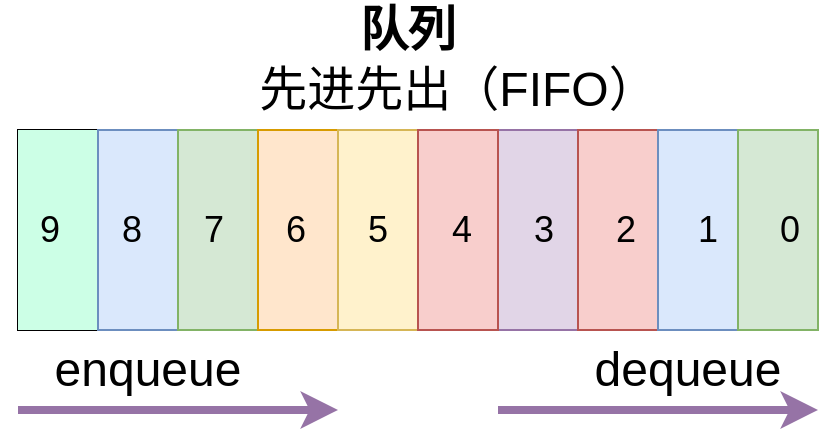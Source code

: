 <mxfile version="13.6.2" type="device"><diagram id="aO3qwRcHikR40GMfmLIa" name="第 1 页"><mxGraphModel dx="905" dy="672" grid="1" gridSize="10" guides="1" tooltips="1" connect="1" arrows="1" fold="1" page="1" pageScale="1" pageWidth="1600" pageHeight="900" math="0" shadow="0"><root><mxCell id="0"/><mxCell id="1" parent="0"/><mxCell id="Zuchu2DCGzx9snE4QeIW-1" value="" style="rounded=0;whiteSpace=wrap;html=1;" vertex="1" parent="1"><mxGeometry x="280" y="340" width="40" height="100" as="geometry"/></mxCell><mxCell id="Zuchu2DCGzx9snE4QeIW-2" value="" style="rounded=0;whiteSpace=wrap;html=1;fontColor=#333333;strokeColor=none;fillColor=#CCFFE6;" vertex="1" parent="1"><mxGeometry x="280" y="340" width="40" height="100" as="geometry"/></mxCell><mxCell id="Zuchu2DCGzx9snE4QeIW-5" value="" style="rounded=0;whiteSpace=wrap;html=1;fillColor=#e1d5e7;strokeColor=#9673a6;" vertex="1" parent="1"><mxGeometry x="520" y="340" width="40" height="100" as="geometry"/></mxCell><mxCell id="Zuchu2DCGzx9snE4QeIW-10" value="" style="rounded=0;whiteSpace=wrap;html=1;fillColor=#dae8fc;strokeColor=#6c8ebf;" vertex="1" parent="1"><mxGeometry x="320" y="340" width="40" height="100" as="geometry"/></mxCell><mxCell id="Zuchu2DCGzx9snE4QeIW-11" value="" style="rounded=0;whiteSpace=wrap;html=1;fillColor=#d5e8d4;strokeColor=#82b366;" vertex="1" parent="1"><mxGeometry x="360" y="340" width="40" height="100" as="geometry"/></mxCell><mxCell id="Zuchu2DCGzx9snE4QeIW-12" value="" style="rounded=0;whiteSpace=wrap;html=1;fillColor=#ffe6cc;strokeColor=#d79b00;" vertex="1" parent="1"><mxGeometry x="400" y="340" width="40" height="100" as="geometry"/></mxCell><mxCell id="Zuchu2DCGzx9snE4QeIW-13" value="" style="rounded=0;whiteSpace=wrap;html=1;fillColor=#fff2cc;strokeColor=#d6b656;" vertex="1" parent="1"><mxGeometry x="440" y="340" width="40" height="100" as="geometry"/></mxCell><mxCell id="Zuchu2DCGzx9snE4QeIW-14" value="" style="rounded=0;whiteSpace=wrap;html=1;fillColor=#f8cecc;strokeColor=#b85450;" vertex="1" parent="1"><mxGeometry x="480" y="340" width="40" height="100" as="geometry"/></mxCell><mxCell id="Zuchu2DCGzx9snE4QeIW-15" value="" style="rounded=0;whiteSpace=wrap;html=1;fillColor=#f8cecc;strokeColor=#b85450;" vertex="1" parent="1"><mxGeometry x="560" y="340" width="40" height="100" as="geometry"/></mxCell><mxCell id="Zuchu2DCGzx9snE4QeIW-16" value="" style="rounded=0;whiteSpace=wrap;html=1;fillColor=#dae8fc;strokeColor=#6c8ebf;" vertex="1" parent="1"><mxGeometry x="600" y="340" width="40" height="100" as="geometry"/></mxCell><mxCell id="Zuchu2DCGzx9snE4QeIW-17" value="" style="rounded=0;whiteSpace=wrap;html=1;fillColor=#d5e8d4;strokeColor=#82b366;" vertex="1" parent="1"><mxGeometry x="640" y="340" width="40" height="100" as="geometry"/></mxCell><mxCell id="Zuchu2DCGzx9snE4QeIW-18" value="&lt;font style=&quot;font-size: 24px&quot;&gt;先进先出（FIFO）&lt;/font&gt;" style="text;html=1;strokeColor=none;fillColor=none;align=center;verticalAlign=middle;whiteSpace=wrap;rounded=0;" vertex="1" parent="1"><mxGeometry x="375" y="310" width="250" height="20" as="geometry"/></mxCell><mxCell id="Zuchu2DCGzx9snE4QeIW-19" value="&lt;font style=&quot;font-size: 24px&quot;&gt;&lt;b&gt;队列&lt;/b&gt;&lt;/font&gt;" style="text;html=1;strokeColor=none;fillColor=none;align=center;verticalAlign=middle;whiteSpace=wrap;rounded=0;" vertex="1" parent="1"><mxGeometry x="350" y="280" width="250" height="20" as="geometry"/></mxCell><mxCell id="Zuchu2DCGzx9snE4QeIW-21" value="&lt;font size=&quot;1&quot;&gt;&lt;span style=&quot;font-size: 18px&quot;&gt;0&lt;/span&gt;&lt;/font&gt;" style="text;html=1;strokeColor=none;fillColor=none;align=center;verticalAlign=middle;whiteSpace=wrap;rounded=0;" vertex="1" parent="1"><mxGeometry x="646" y="380" width="40" height="20" as="geometry"/></mxCell><mxCell id="Zuchu2DCGzx9snE4QeIW-22" value="&lt;font size=&quot;1&quot;&gt;&lt;span style=&quot;font-size: 18px&quot;&gt;1&lt;/span&gt;&lt;/font&gt;" style="text;html=1;strokeColor=none;fillColor=none;align=center;verticalAlign=middle;whiteSpace=wrap;rounded=0;" vertex="1" parent="1"><mxGeometry x="605" y="380" width="40" height="20" as="geometry"/></mxCell><mxCell id="Zuchu2DCGzx9snE4QeIW-23" value="&lt;font size=&quot;1&quot;&gt;&lt;span style=&quot;font-size: 18px&quot;&gt;2&lt;/span&gt;&lt;/font&gt;" style="text;html=1;strokeColor=none;fillColor=none;align=center;verticalAlign=middle;whiteSpace=wrap;rounded=0;" vertex="1" parent="1"><mxGeometry x="564" y="380" width="40" height="20" as="geometry"/></mxCell><mxCell id="Zuchu2DCGzx9snE4QeIW-24" value="&lt;font size=&quot;1&quot;&gt;&lt;span style=&quot;font-size: 18px&quot;&gt;3&lt;/span&gt;&lt;/font&gt;" style="text;html=1;strokeColor=none;fillColor=none;align=center;verticalAlign=middle;whiteSpace=wrap;rounded=0;" vertex="1" parent="1"><mxGeometry x="523" y="380" width="40" height="20" as="geometry"/></mxCell><mxCell id="Zuchu2DCGzx9snE4QeIW-25" value="&lt;font size=&quot;1&quot;&gt;&lt;span style=&quot;font-size: 18px&quot;&gt;4&lt;/span&gt;&lt;/font&gt;" style="text;html=1;strokeColor=none;fillColor=none;align=center;verticalAlign=middle;whiteSpace=wrap;rounded=0;" vertex="1" parent="1"><mxGeometry x="482" y="380" width="40" height="20" as="geometry"/></mxCell><mxCell id="Zuchu2DCGzx9snE4QeIW-26" value="&lt;font size=&quot;1&quot;&gt;&lt;span style=&quot;font-size: 18px&quot;&gt;5&lt;/span&gt;&lt;/font&gt;" style="text;html=1;strokeColor=none;fillColor=none;align=center;verticalAlign=middle;whiteSpace=wrap;rounded=0;" vertex="1" parent="1"><mxGeometry x="440" y="380" width="40" height="20" as="geometry"/></mxCell><mxCell id="Zuchu2DCGzx9snE4QeIW-27" value="&lt;font size=&quot;1&quot;&gt;&lt;span style=&quot;font-size: 18px&quot;&gt;6&lt;/span&gt;&lt;/font&gt;" style="text;html=1;strokeColor=none;fillColor=none;align=center;verticalAlign=middle;whiteSpace=wrap;rounded=0;" vertex="1" parent="1"><mxGeometry x="399" y="380" width="40" height="20" as="geometry"/></mxCell><mxCell id="Zuchu2DCGzx9snE4QeIW-28" value="&lt;font size=&quot;1&quot;&gt;&lt;span style=&quot;font-size: 18px&quot;&gt;7&lt;/span&gt;&lt;/font&gt;" style="text;html=1;strokeColor=none;fillColor=none;align=center;verticalAlign=middle;whiteSpace=wrap;rounded=0;" vertex="1" parent="1"><mxGeometry x="358" y="380" width="40" height="20" as="geometry"/></mxCell><mxCell id="Zuchu2DCGzx9snE4QeIW-29" value="&lt;font size=&quot;1&quot;&gt;&lt;span style=&quot;font-size: 18px&quot;&gt;8&lt;/span&gt;&lt;/font&gt;" style="text;html=1;strokeColor=none;fillColor=none;align=center;verticalAlign=middle;whiteSpace=wrap;rounded=0;" vertex="1" parent="1"><mxGeometry x="317" y="380" width="40" height="20" as="geometry"/></mxCell><mxCell id="Zuchu2DCGzx9snE4QeIW-30" value="&lt;font size=&quot;1&quot;&gt;&lt;span style=&quot;font-size: 18px&quot;&gt;9&lt;/span&gt;&lt;/font&gt;" style="text;html=1;strokeColor=none;fillColor=none;align=center;verticalAlign=middle;whiteSpace=wrap;rounded=0;" vertex="1" parent="1"><mxGeometry x="276" y="380" width="40" height="20" as="geometry"/></mxCell><mxCell id="Zuchu2DCGzx9snE4QeIW-33" value="" style="endArrow=classic;html=1;strokeWidth=4;fillColor=#e1d5e7;strokeColor=#9673a6;" edge="1" parent="1"><mxGeometry width="50" height="50" relative="1" as="geometry"><mxPoint x="520" y="480" as="sourcePoint"/><mxPoint x="680" y="480" as="targetPoint"/></mxGeometry></mxCell><mxCell id="Zuchu2DCGzx9snE4QeIW-34" value="&lt;font style=&quot;font-size: 24px&quot;&gt;enqueue&lt;/font&gt;" style="text;html=1;strokeColor=none;fillColor=none;align=center;verticalAlign=middle;whiteSpace=wrap;rounded=0;" vertex="1" parent="1"><mxGeometry x="290" y="450" width="110" height="20" as="geometry"/></mxCell><mxCell id="Zuchu2DCGzx9snE4QeIW-35" value="&lt;span style=&quot;font-size: 24px&quot;&gt;dequeue&lt;/span&gt;" style="text;html=1;strokeColor=none;fillColor=none;align=center;verticalAlign=middle;whiteSpace=wrap;rounded=0;" vertex="1" parent="1"><mxGeometry x="560" y="450" width="110" height="20" as="geometry"/></mxCell><mxCell id="Zuchu2DCGzx9snE4QeIW-36" value="" style="endArrow=classic;html=1;strokeWidth=4;fillColor=#e1d5e7;strokeColor=#9673a6;" edge="1" parent="1"><mxGeometry width="50" height="50" relative="1" as="geometry"><mxPoint x="280" y="480" as="sourcePoint"/><mxPoint x="440" y="480" as="targetPoint"/></mxGeometry></mxCell><mxCell id="Zuchu2DCGzx9snE4QeIW-38" style="edgeStyle=orthogonalEdgeStyle;rounded=0;orthogonalLoop=1;jettySize=auto;html=1;exitX=0.5;exitY=1;exitDx=0;exitDy=0;strokeWidth=4;" edge="1" parent="1" source="Zuchu2DCGzx9snE4QeIW-35" target="Zuchu2DCGzx9snE4QeIW-35"><mxGeometry relative="1" as="geometry"/></mxCell></root></mxGraphModel></diagram></mxfile>